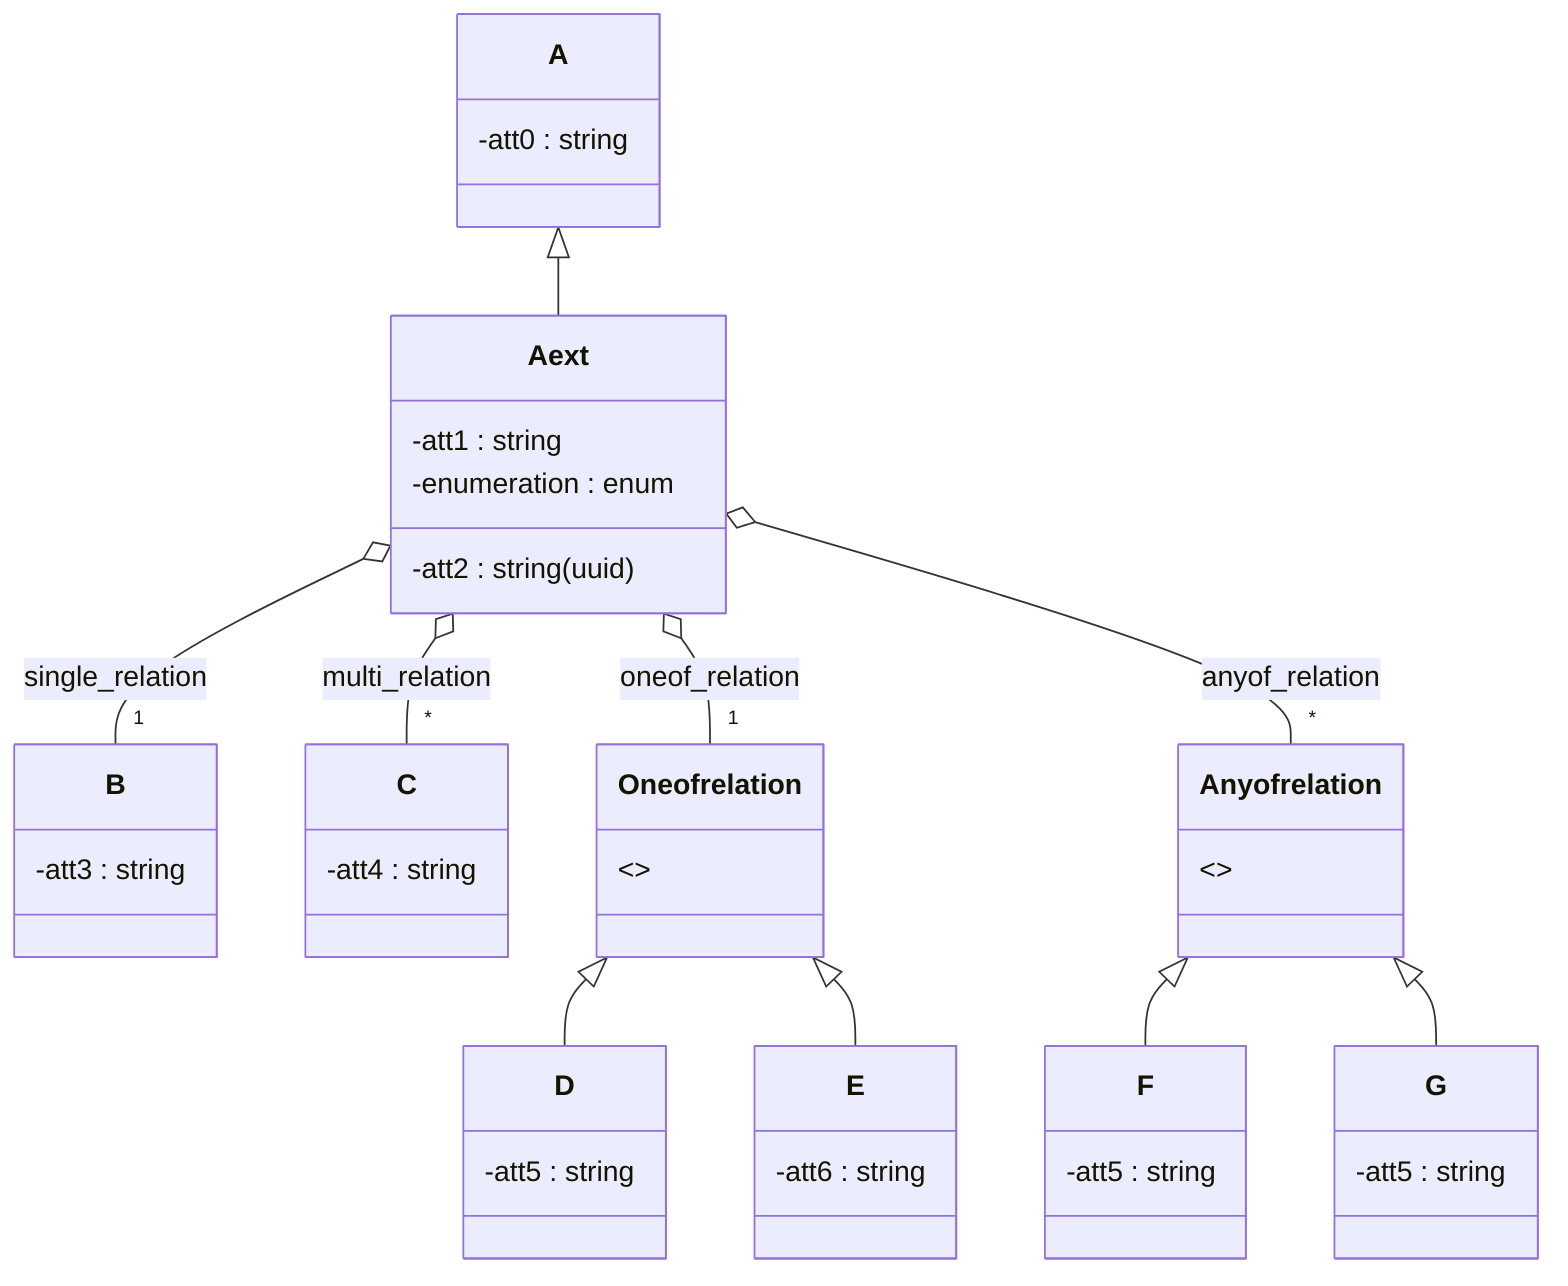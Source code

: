 classDiagram
    class A {
        -att0 : string
    }

    class Aext {
        -att1 : string
        -att2 : string(uuid)
        -enumeration : enum
    }

    class B {
        -att3 : string
    }

    class C {
        -att4 : string
    }

    class D {
        -att5 : string
    }

    class E {
        -att6 : string
    }

    class F {
        -att5 : string
    }

    class G {
        -att5 : string
    }

    class Oneofrelation {
    }
    Oneofrelation : <<abstract>>

    class Anyofrelation {
    }
    Anyofrelation : <<abstract>>

    Aext o-- "1" B :  single_relation
    Aext o-- "*" C :  multi_relation
    Aext o-- "1" Oneofrelation :  oneof_relation
    Oneofrelation <|-- D
    Oneofrelation <|-- E
    Aext o-- "*" Anyofrelation :  anyof_relation
    Anyofrelation <|-- F
    Anyofrelation <|-- G
    A <|-- Aext